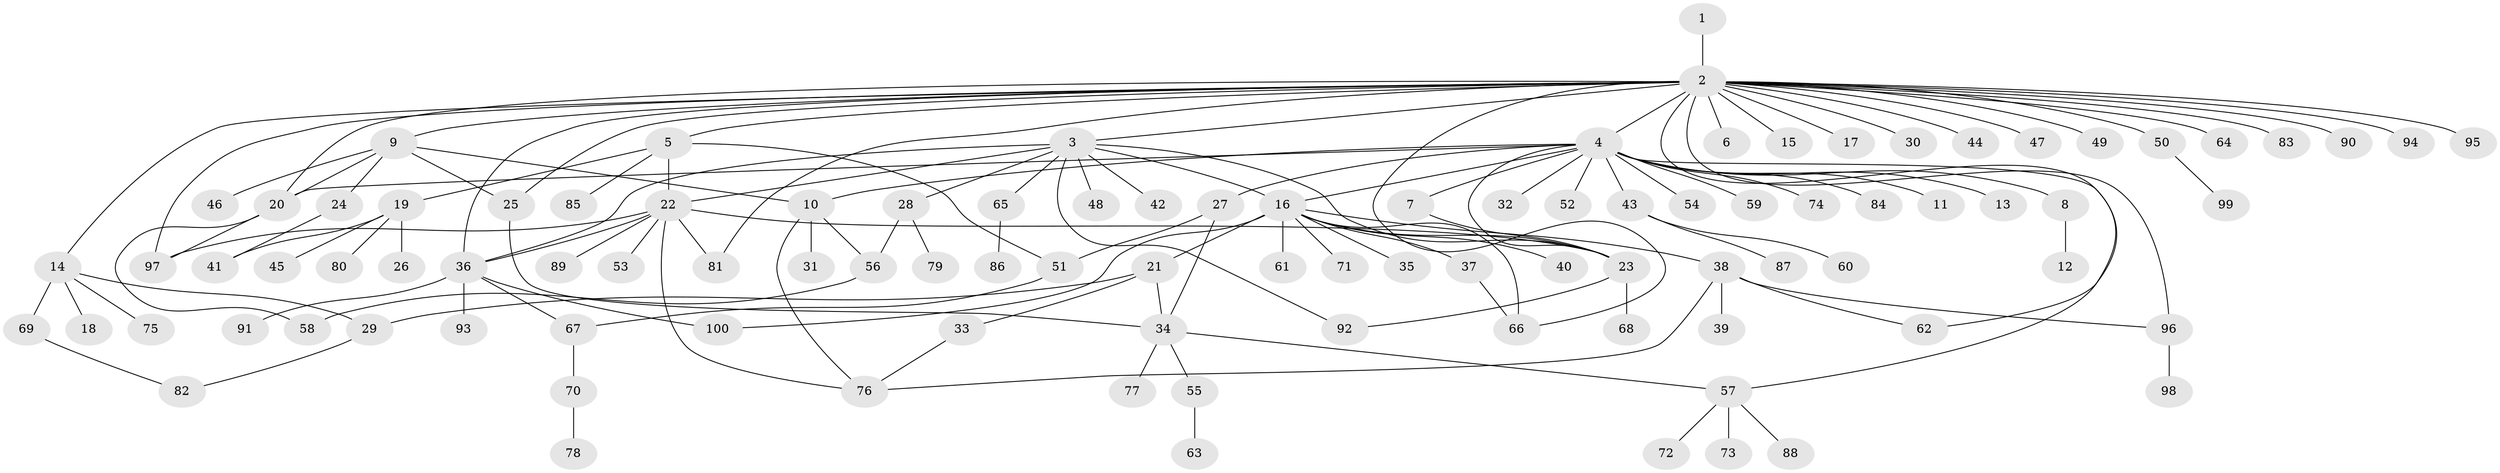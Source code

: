 // Generated by graph-tools (version 1.1) at 2025/14/03/09/25 04:14:24]
// undirected, 100 vertices, 133 edges
graph export_dot {
graph [start="1"]
  node [color=gray90,style=filled];
  1;
  2;
  3;
  4;
  5;
  6;
  7;
  8;
  9;
  10;
  11;
  12;
  13;
  14;
  15;
  16;
  17;
  18;
  19;
  20;
  21;
  22;
  23;
  24;
  25;
  26;
  27;
  28;
  29;
  30;
  31;
  32;
  33;
  34;
  35;
  36;
  37;
  38;
  39;
  40;
  41;
  42;
  43;
  44;
  45;
  46;
  47;
  48;
  49;
  50;
  51;
  52;
  53;
  54;
  55;
  56;
  57;
  58;
  59;
  60;
  61;
  62;
  63;
  64;
  65;
  66;
  67;
  68;
  69;
  70;
  71;
  72;
  73;
  74;
  75;
  76;
  77;
  78;
  79;
  80;
  81;
  82;
  83;
  84;
  85;
  86;
  87;
  88;
  89;
  90;
  91;
  92;
  93;
  94;
  95;
  96;
  97;
  98;
  99;
  100;
  1 -- 2;
  2 -- 3;
  2 -- 4;
  2 -- 5;
  2 -- 6;
  2 -- 9;
  2 -- 14;
  2 -- 15;
  2 -- 17;
  2 -- 20;
  2 -- 25;
  2 -- 30;
  2 -- 36;
  2 -- 44;
  2 -- 47;
  2 -- 49;
  2 -- 50;
  2 -- 62;
  2 -- 64;
  2 -- 66;
  2 -- 81;
  2 -- 83;
  2 -- 90;
  2 -- 94;
  2 -- 95;
  2 -- 96;
  2 -- 97;
  3 -- 16;
  3 -- 22;
  3 -- 23;
  3 -- 28;
  3 -- 36;
  3 -- 42;
  3 -- 48;
  3 -- 65;
  3 -- 92;
  4 -- 7;
  4 -- 8;
  4 -- 10;
  4 -- 11;
  4 -- 13;
  4 -- 16;
  4 -- 20;
  4 -- 23;
  4 -- 27;
  4 -- 32;
  4 -- 43;
  4 -- 52;
  4 -- 54;
  4 -- 57;
  4 -- 59;
  4 -- 74;
  4 -- 84;
  5 -- 19;
  5 -- 22;
  5 -- 51;
  5 -- 85;
  7 -- 23;
  8 -- 12;
  9 -- 10;
  9 -- 20;
  9 -- 24;
  9 -- 25;
  9 -- 46;
  10 -- 31;
  10 -- 56;
  10 -- 76;
  14 -- 18;
  14 -- 29;
  14 -- 69;
  14 -- 75;
  16 -- 21;
  16 -- 23;
  16 -- 35;
  16 -- 37;
  16 -- 38;
  16 -- 40;
  16 -- 61;
  16 -- 66;
  16 -- 71;
  16 -- 100;
  19 -- 26;
  19 -- 41;
  19 -- 45;
  19 -- 80;
  20 -- 58;
  20 -- 97;
  21 -- 29;
  21 -- 33;
  21 -- 34;
  22 -- 23;
  22 -- 36;
  22 -- 53;
  22 -- 76;
  22 -- 81;
  22 -- 89;
  22 -- 97;
  23 -- 68;
  23 -- 92;
  24 -- 41;
  25 -- 34;
  27 -- 34;
  27 -- 51;
  28 -- 56;
  28 -- 79;
  29 -- 82;
  33 -- 76;
  34 -- 55;
  34 -- 57;
  34 -- 77;
  36 -- 67;
  36 -- 91;
  36 -- 93;
  36 -- 100;
  37 -- 66;
  38 -- 39;
  38 -- 62;
  38 -- 76;
  38 -- 96;
  43 -- 60;
  43 -- 87;
  50 -- 99;
  51 -- 67;
  55 -- 63;
  56 -- 58;
  57 -- 72;
  57 -- 73;
  57 -- 88;
  65 -- 86;
  67 -- 70;
  69 -- 82;
  70 -- 78;
  96 -- 98;
}
